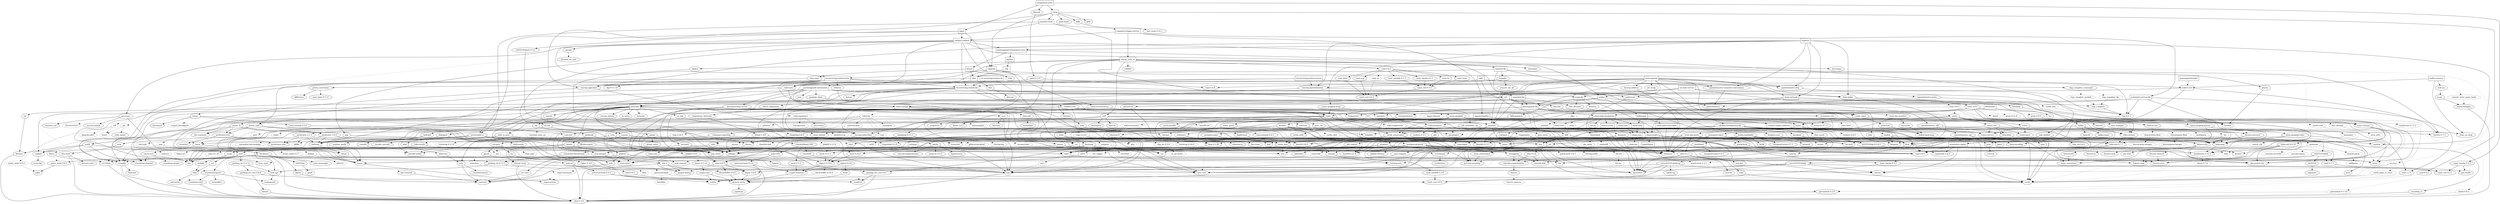 digraph {
    0 [ label = "catalyst-toolbox" shape = box]
    1 [ label = "chain-addr" shape = box]
    2 [ label = "chain-core" shape = box]
    3 [ label = "chain-ser" shape = box]
    4 [ label = "chain-crypto" shape = box]
    5 [ label = "typed-bytes" shape = box]
    6 [ label = "chain-impl-mockchain" shape = box]
    7 [ label = "cardano-legacy-address" shape = box]
    8 [ label = "chain-time" shape = box]
    9 [ label = "chain-vote" shape = box]
    10 [ label = "imhamt" shape = box]
    11 [ label = "sparse-array" shape = box]
    12 [ label = "chain-storage" shape = box]
    13 [ label = "jcli" shape = box]
    14 [ label = "jormungandr-lib" shape = box]
    15 [ label = "jormungandr-automation" shape = box]
    16 [ label = "jortestkit" shape = box]
    17 [ label = "jormungandr-integration-tests" shape = box]
    18 [ label = "hersir" shape = box]
    19 [ label = "thor" shape = box]
    20 [ label = "loki" shape = box]
    21 [ label = "mjolnir" shape = box]
    22 [ label = "snapshot-lib" shape = box]
    23 [ label = "symmetric-cipher" shape = box]
    24 [ label = "vit-servicing-station-lib" shape = box]
    25 [ label = "event-db" shape = box]
    26 [ label = "vit-servicing-station-tests" shape = box]
    27 [ label = "wallet" shape = box]
    28 [ label = "chain-path-derivation" shape = box]
    29 [ label = "hdkeygen" shape = box]
    30 [ label = "chain-network" shape = box]
    31 [ label = "jormungandrwallet" shape = box]
    32 [ label = "wallet-core" shape = box]
    33 [ label = "wallet-wasm-js" shape = box]
    34 [ label = "jormungandr" shape = box]
    35 [ label = "explorer" shape = box]
    36 [ label = "settings" shape = box]
    37 [ label = "blockchain" shape = box]
    38 [ label = "vit-servicing-station-cli" shape = box]
    39 [ label = "vit-servicing-station-server" shape = box]
    40 [ label = "iapyx" shape = box]
    41 [ label = "valgrind" shape = box]
    42 [ label = "vitup" shape = box]
    43 [ label = "mainnet-lib" shape = box]
    44 [ label = "mainnet-tools" shape = box]
    45 [ label = "scheduler-service-lib" shape = box]
    46 [ label = "signals-handler" shape = box]
    47 [ label = "snapshot-trigger-service" shape = box]
    48 [ label = "voting_tools_rs" shape = box]
    49 [ label = "integration-tests" shape = box]
    50 [ label = "cat-data-service" shape = box]
    51 [ label = "tally" shape = box]
    52 [ label = "assert_fs" ]
    53 [ label = "bech32 0.8.1" ]
    54 [ label = "clap 4.2.1" ]
    55 [ label = "color-eyre" ]
    56 [ label = "csv" ]
    57 [ label = "fraction" ]
    58 [ label = "futures" ]
    59 [ label = "gag" ]
    60 [ label = "governor" ]
    61 [ label = "graphql_client" ]
    62 [ label = "hex" ]
    63 [ label = "image" ]
    64 [ label = "itertools" ]
    65 [ label = "once_cell" ]
    66 [ label = "qrcode" ]
    67 [ label = "quircs" ]
    68 [ label = "rand 0.8.5" ]
    69 [ label = "rand_chacha 0.3.1" ]
    70 [ label = "rayon" ]
    71 [ label = "regex" ]
    72 [ label = "reqwest" ]
    73 [ label = "rust_decimal" ]
    74 [ label = "serde" ]
    75 [ label = "serde_json" ]
    76 [ label = "serde_yaml" ]
    77 [ label = "sscanf" ]
    78 [ label = "thiserror" ]
    79 [ label = "time 0.3.20" ]
    80 [ label = "tokio" ]
    81 [ label = "tracing" ]
    82 [ label = "tracing-subscriber" ]
    83 [ label = "url" ]
    84 [ label = "cryptoxide 0.4.4" ]
    85 [ label = "proptest" ]
    86 [ label = "quickcheck" ]
    87 [ label = "curve25519-dalek-ng" ]
    88 [ label = "ed25519-bip32 0.4.1" ]
    89 [ label = "ed25519-dalek" ]
    90 [ label = "generic-array" ]
    91 [ label = "rand_core 0.6.4" ]
    92 [ label = "sha2 0.10.6" ]
    93 [ label = "lazy_static" ]
    94 [ label = "strum" ]
    95 [ label = "cbor_event" ]
    96 [ label = "base64 0.21.0" ]
    97 [ label = "const_format" ]
    98 [ label = "criterion" style = dashed]
    99 [ label = "data-pile" ]
    100 [ label = "sled" ]
    101 [ label = "tempfile" ]
    102 [ label = "base64 0.13.1" ]
    103 [ label = "bincode" ]
    104 [ label = "bytes" ]
    105 [ label = "clap_complete" ]
    106 [ label = "gtmpl" ]
    107 [ label = "rpassword" ]
    108 [ label = "http" ]
    109 [ label = "humantime" ]
    110 [ label = "parity-multiaddr" ]
    111 [ label = "serde_with" ]
    112 [ label = "assert_cmd" ]
    113 [ label = "bytesize" ]
    114 [ label = "custom_debug" ]
    115 [ label = "flate2" ]
    116 [ label = "fs_extra" ]
    117 [ label = "json" ]
    118 [ label = "keynesis" ]
    119 [ label = "log" ]
    120 [ label = "netstat2" ]
    121 [ label = "os_info" ]
    122 [ label = "poldercast" ]
    123 [ label = "predicates 2.1.5" ]
    124 [ label = "prost 0.9.0" ]
    125 [ label = "semver" ]
    126 [ label = "sysinfo" ]
    127 [ label = "tar" ]
    128 [ label = "tokio-stream" ]
    129 [ label = "tonic 0.6.2" ]
    130 [ label = "warp" ]
    131 [ label = "zip" ]
    132 [ label = "console" ]
    133 [ label = "dialoguer" ]
    134 [ label = "indicatif" ]
    135 [ label = "sha-1" ]
    136 [ label = "sha2 0.9.9" ]
    137 [ label = "bech32 0.7.3" ]
    138 [ label = "yaml-rust" ]
    139 [ label = "ctrlc" ]
    140 [ label = "slave-pool" ]
    141 [ label = "cocoon" ]
    142 [ label = "dirs" ]
    143 [ label = "serde_test" style = dashed]
    144 [ label = "zeroize" ]
    145 [ label = "diesel 1.4.8" ]
    146 [ label = "diesel_migrations" ]
    147 [ label = "dotenv" ]
    148 [ label = "http-zipkin" ]
    149 [ label = "notify" ]
    150 [ label = "r2d2" ]
    151 [ label = "simplelog 0.8.0" ]
    152 [ label = "tracing-futures" ]
    153 [ label = "bb8" ]
    154 [ label = "bb8-postgres" ]
    155 [ label = "chrono" ]
    156 [ label = "dotenvy" ]
    157 [ label = "tokio-postgres" ]
    158 [ label = "cfg-if 0.1.10" ]
    159 [ label = "dyn-clone" ]
    160 [ label = "fake" ]
    161 [ label = "hyper" ]
    162 [ label = "postgres" ]
    163 [ label = "pretty_assertions" ]
    164 [ label = "rand 0.7.3" ]
    165 [ label = "rand_core 0.5.1" ]
    166 [ label = "refinery" ]
    167 [ label = "hashlink" ]
    168 [ label = "http-body" ]
    169 [ label = "pin-project" ]
    170 [ label = "clear_on_drop" ]
    171 [ label = "console_error_panic_hook" style = dashed]
    172 [ label = "getrandom 0.2.9" ]
    173 [ label = "js-sys" ]
    174 [ label = "wasm-bindgen" ]
    175 [ label = "web-sys" ]
    176 [ label = "arc-swap" ]
    177 [ label = "jsonrpsee-core" ]
    178 [ label = "jsonrpsee-http-server" ]
    179 [ label = "linked-hash-map" ]
    180 [ label = "local-ip-address" ]
    181 [ label = "lru" ]
    182 [ label = "opentelemetry" ]
    183 [ label = "opentelemetry-otlp" ]
    184 [ label = "opentelemetry-semantic-conventions" ]
    185 [ label = "tokio-util 0.6.10" ]
    186 [ label = "tracing-appender" ]
    187 [ label = "tracing-opentelemetry" ]
    188 [ label = "trust-dns-resolver" ]
    189 [ label = "anyhow" ]
    190 [ label = "async-graphql" ]
    191 [ label = "async-graphql-warp" ]
    192 [ label = "futures-channel" ]
    193 [ label = "futures-util" ]
    194 [ label = "ed25519-bip32 0.3.2" ]
    195 [ label = "prettytable-rs" ]
    196 [ label = "warp-reverse-proxy" ]
    197 [ label = "diffy" ]
    198 [ label = "glob" ]
    199 [ label = "path-slash" ]
    200 [ label = "rustls" ]
    201 [ label = "rustls-pemfile" ]
    202 [ label = "tempdir" ]
    203 [ label = "tokio-rustls" ]
    204 [ label = "uuid 0.8.2" ]
    205 [ label = "walkdir" ]
    206 [ label = "cardano-serialization-lib" ]
    207 [ label = "pharos" ]
    208 [ label = "job_scheduler_ng" ]
    209 [ label = "num-traits" ]
    210 [ label = "uuid 1.3.1" ]
    211 [ label = "bigdecimal" ]
    212 [ label = "blake2" ]
    213 [ label = "bytekind" ]
    214 [ label = "cddl" ]
    215 [ label = "ciborium" ]
    216 [ label = "dashmap" ]
    217 [ label = "diesel 2.0.3" ]
    218 [ label = "microtype" ]
    219 [ label = "nonempty" ]
    220 [ label = "rand 0.6.5" ]
    221 [ label = "rand_core 0.4.2" ]
    222 [ label = "scheduled-thread-pool" ]
    223 [ label = "validity" ]
    224 [ label = "cfg-if 1.0.0" ]
    225 [ label = "libmath" ]
    226 [ label = "rand_chacha 0.2.2" ]
    227 [ label = "axum" ]
    228 [ label = "clap_complete_command" ]
    229 [ label = "anstyle" ]
    230 [ label = "doc-comment" ]
    231 [ label = "globwalk" ]
    232 [ label = "predicates 3.0.2" ]
    233 [ label = "predicates-core" ]
    234 [ label = "predicates-tree" ]
    235 [ label = "clap_builder" ]
    236 [ label = "backtrace" ]
    237 [ label = "color-spantrace" style = dashed]
    238 [ label = "eyre" ]
    239 [ label = "indenter" ]
    240 [ label = "owo-colors" ]
    241 [ label = "tracing-error" style = dashed]
    242 [ label = "csv-core" ]
    243 [ label = "itoa" ]
    244 [ label = "ryu" ]
    245 [ label = "num" ]
    246 [ label = "futures-core" ]
    247 [ label = "futures-executor" ]
    248 [ label = "futures-io" ]
    249 [ label = "futures-sink" ]
    250 [ label = "futures-task" ]
    251 [ label = "filedescriptor" ]
    252 [ label = "futures-timer" style = dashed]
    253 [ label = "no-std-compat" ]
    254 [ label = "nonzero_ext" ]
    255 [ label = "parking_lot 0.12.1" ]
    256 [ label = "smallvec" ]
    257 [ label = "bytemuck" ]
    258 [ label = "byteorder" ]
    259 [ label = "color_quant" ]
    260 [ label = "gif" style = dashed]
    261 [ label = "jpeg-decoder" style = dashed]
    262 [ label = "num-iter" ]
    263 [ label = "num-rational 0.3.2" ]
    264 [ label = "png" style = dashed]
    265 [ label = "scoped_threadpool" style = dashed]
    266 [ label = "tiff" style = dashed]
    267 [ label = "either" ]
    268 [ label = "checked_int_cast" ]
    269 [ label = "ppv-lite86" ]
    270 [ label = "rayon-core" ]
    271 [ label = "aho-corasick" ]
    272 [ label = "memchr" ]
    273 [ label = "regex-syntax" ]
    274 [ label = "serde_urlencoded" ]
    275 [ label = "tower-service" ]
    276 [ label = "arrayvec 0.7.2" ]
    277 [ label = "borsh" style = dashed]
    278 [ label = "bytecheck" style = dashed]
    279 [ label = "rkyv" style = dashed]
    280 [ label = "indexmap" ]
    281 [ label = "time-core" ]
    282 [ label = "mio" style = dashed]
    283 [ label = "num_cpus" ]
    284 [ label = "pin-project-lite" ]
    285 [ label = "tracing-core" ]
    286 [ label = "matchers" style = dashed]
    287 [ label = "nu-ansi-term" style = dashed]
    288 [ label = "sharded-slab" style = dashed]
    289 [ label = "thread_local" ]
    290 [ label = "tracing-log" style = dashed]
    291 [ label = "tracing-serde" style = dashed]
    292 [ label = "form_urlencoded" ]
    293 [ label = "idna 0.3.0" ]
    294 [ label = "percent-encoding" ]
    295 [ label = "bit-set" style = dashed]
    296 [ label = "bitflags" ]
    297 [ label = "quick-error 2.0.1" style = dashed]
    298 [ label = "rand_xorshift 0.3.0" ]
    299 [ label = "rusty-fork" style = dashed]
    300 [ label = "unarray" ]
    301 [ label = "env_logger" style = dashed]
    302 [ label = "digest 0.9.0" ]
    303 [ label = "subtle-ng" ]
    304 [ label = "curve25519-dalek" ]
    305 [ label = "ed25519" ]
    306 [ label = "typenum" ]
    307 [ label = "digest 0.10.6" ]
    308 [ label = "atty" style = dashed]
    309 [ label = "cast" style = dashed]
    310 [ label = "clap 2.34.0" style = dashed]
    311 [ label = "criterion-plot" style = dashed]
    312 [ label = "oorandom" style = dashed]
    313 [ label = "plotters" style = dashed]
    314 [ label = "serde_cbor" style = dashed]
    315 [ label = "tinytemplate" style = dashed]
    316 [ label = "memmap2" ]
    317 [ label = "crc32fast" ]
    318 [ label = "crossbeam-epoch" ]
    319 [ label = "crossbeam-utils" ]
    320 [ label = "fxhash" ]
    321 [ label = "libc" ]
    322 [ label = "parking_lot 0.11.2" ]
    323 [ label = "fastrand" ]
    324 [ label = "gtmpl_value" ]
    325 [ label = "fnv" ]
    326 [ label = "arrayref" ]
    327 [ label = "bs58" ]
    328 [ label = "data-encoding" ]
    329 [ label = "multihash" ]
    330 [ label = "static_assertions" ]
    331 [ label = "unsigned-varint 0.7.1" ]
    332 [ label = "bstr" ]
    333 [ label = "wait-timeout" ]
    334 [ label = "miniz_oxide 0.6.2" ]
    335 [ label = "cryptoxide 0.3.6" ]
    336 [ label = "difflib" style = dashed]
    337 [ label = "float-cmp" style = dashed]
    338 [ label = "normalize-line-endings" style = dashed]
    339 [ label = "filetime" ]
    340 [ label = "tokio-util 0.7.7" ]
    341 [ label = "async-stream" ]
    342 [ label = "h2" style = dashed]
    343 [ label = "hyper-timeout" style = dashed]
    344 [ label = "tower" ]
    345 [ label = "tower-layer" ]
    346 [ label = "headers" ]
    347 [ label = "mime" ]
    348 [ label = "mime_guess" ]
    349 [ label = "multiparty" style = dashed]
    350 [ label = "scoped-tls" ]
    351 [ label = "tokio-tungstenite" style = dashed]
    352 [ label = "aes" style = dashed]
    353 [ label = "bzip2" style = dashed]
    354 [ label = "constant_time_eq" style = dashed]
    355 [ label = "hmac 0.12.1" ]
    356 [ label = "pbkdf2 0.11.0" style = dashed]
    357 [ label = "sha1" ]
    358 [ label = "zstd" style = dashed]
    359 [ label = "unicode-width" ]
    360 [ label = "shell-words" ]
    361 [ label = "number_prefix" ]
    362 [ label = "block-buffer 0.9.0" ]
    363 [ label = "opaque-debug" ]
    364 [ label = "crossbeam-channel" ]
    365 [ label = "aes-gcm" ]
    366 [ label = "chacha20poly1305" ]
    367 [ label = "hmac 0.11.0" ]
    368 [ label = "pbkdf2 0.9.0" ]
    369 [ label = "dirs-sys" ]
    370 [ label = "pq-sys" style = dashed]
    371 [ label = "migrations_internals" ]
    372 [ label = "zipkin" ]
    373 [ label = "termcolor" ]
    374 [ label = "num-integer" ]
    375 [ label = "time 0.1.45" style = dashed]
    376 [ label = "fallible-iterator" ]
    377 [ label = "phf" ]
    378 [ label = "postgres-protocol" ]
    379 [ label = "postgres-types" ]
    380 [ label = "socket2 0.5.1" ]
    381 [ label = "httparse" ]
    382 [ label = "httpdate" ]
    383 [ label = "socket2 0.4.9" style = dashed]
    384 [ label = "want" ]
    385 [ label = "ansi_term 0.11.0" ]
    386 [ label = "difference" ]
    387 [ label = "getrandom 0.1.16" style = dashed]
    388 [ label = "refinery-core" ]
    389 [ label = "hashbrown 0.12.3" ]
    390 [ label = "beef" ]
    391 [ label = "jsonrpsee-types" ]
    392 [ label = "rustc-hash" style = dashed]
    393 [ label = "globset" ]
    394 [ label = "unicase" ]
    395 [ label = "opentelemetry_api" ]
    396 [ label = "opentelemetry_sdk" ]
    397 [ label = "opentelemetry-proto" ]
    398 [ label = "prost 0.11.8" style = dashed]
    399 [ label = "tonic 0.8.3" style = dashed]
    400 [ label = "slab" style = dashed]
    401 [ label = "lru-cache" ]
    402 [ label = "resolv-conf" style = dashed]
    403 [ label = "trust-dns-proto" ]
    404 [ label = "async-graphql-parser" ]
    405 [ label = "async-graphql-value" ]
    406 [ label = "fast_chemail" style = dashed]
    407 [ label = "multer" ]
    408 [ label = "pin-utils" ]
    409 [ label = "encode_unicode" ]
    410 [ label = "is-terminal" ]
    411 [ label = "term" ]
    412 [ label = "ansi_term 0.12.1" ]
    413 [ label = "ring" ]
    414 [ label = "sct" ]
    415 [ label = "webpki" ]
    416 [ label = "rand 0.4.6" ]
    417 [ label = "remove_dir_all" ]
    418 [ label = "same-file" ]
    419 [ label = "num-bigint" ]
    420 [ label = "schemars" ]
    421 [ label = "cron" ]
    422 [ label = "libm" style = dashed]
    423 [ label = "abnf_to_pest" ]
    424 [ label = "base16" ]
    425 [ label = "base64-url" style = dashed]
    426 [ label = "clap 3.2.23" style = dashed]
    427 [ label = "codespan-reporting" ]
    428 [ label = "hexf-parse" ]
    429 [ label = "lexical-core" ]
    430 [ label = "pest_meta" ]
    431 [ label = "pest_vm" ]
    432 [ label = "simplelog 0.11.2" ]
    433 [ label = "uriparse" style = dashed]
    434 [ label = "ciborium-io" ]
    435 [ label = "ciborium-ll" ]
    436 [ label = "lock_api" ]
    437 [ label = "parking_lot_core 0.9.7" ]
    438 [ label = "secrecy" style = dashed]
    439 [ label = "rand_chacha 0.1.1" ]
    440 [ label = "rand_hc" ]
    441 [ label = "rand_isaac" ]
    442 [ label = "rand_jitter" ]
    443 [ label = "rand_os" style = dashed]
    444 [ label = "rand_pcg" ]
    445 [ label = "rand_xorshift 0.1.1" ]
    446 [ label = "rand 0.3.23" ]
    447 [ label = "axum-core" ]
    448 [ label = "matchit" ]
    449 [ label = "serde_path_to_error" style = dashed]
    450 [ label = "sync_wrapper" ]
    451 [ label = "clap_complete_fig" style = dashed]
    452 [ label = "clap_complete_nushell" style = dashed]
    453 [ label = "ignore" ]
    454 [ label = "termtree" ]
    455 [ label = "anstream" style = dashed]
    456 [ label = "clap_lex 0.4.1" ]
    457 [ label = "strsim" style = dashed]
    458 [ label = "addr2line" ]
    459 [ label = "object" ]
    460 [ label = "rustc-demangle" ]
    461 [ label = "num-complex" ]
    462 [ label = "num-rational 0.4.1" ]
    463 [ label = "weezl" style = dashed]
    464 [ label = "deflate" style = dashed]
    465 [ label = "miniz_oxide 0.3.7" style = dashed]
    466 [ label = "miniz_oxide 0.4.4" style = dashed]
    467 [ label = "crossbeam-deque" ]
    468 [ label = "hashbrown 0.13.2" style = dashed]
    469 [ label = "ptr_meta" style = dashed]
    470 [ label = "simdutf8" style = dashed]
    471 [ label = "rend" style = dashed]
    472 [ label = "seahash" style = dashed]
    473 [ label = "regex-automata" style = dashed]
    474 [ label = "overload" style = dashed]
    475 [ label = "unicode-bidi" ]
    476 [ label = "unicode-normalization" ]
    477 [ label = "bit-vec" style = dashed]
    478 [ label = "quick-error 1.2.3" style = dashed]
    479 [ label = "subtle" ]
    480 [ label = "signature" ]
    481 [ label = "block-buffer 0.10.4" style = dashed]
    482 [ label = "crypto-common" ]
    483 [ label = "textwrap 0.11.0" style = dashed]
    484 [ label = "plotters-backend" style = dashed]
    485 [ label = "plotters-svg" style = dashed]
    486 [ label = "half" ]
    487 [ label = "memoffset" ]
    488 [ label = "scopeguard" ]
    489 [ label = "instant" ]
    490 [ label = "parking_lot_core 0.8.6" ]
    491 [ label = "unsigned-varint 0.5.1" ]
    492 [ label = "adler" ]
    493 [ label = "tokio-io-timeout" style = dashed]
    494 [ label = "headers-core" ]
    495 [ label = "try-lock" ]
    496 [ label = "tungstenite" style = dashed]
    497 [ label = "cipher 0.3.0" ]
    498 [ label = "bzip2-sys" style = dashed]
    499 [ label = "password-hash" style = dashed]
    500 [ label = "zstd-safe" style = dashed]
    501 [ label = "aead 0.4.3" ]
    502 [ label = "ctr" ]
    503 [ label = "ghash" ]
    504 [ label = "aead 0.5.2" ]
    505 [ label = "chacha20" ]
    506 [ label = "cipher 0.4.4" ]
    507 [ label = "poly1305" ]
    508 [ label = "crypto-mac" ]
    509 [ label = "lazycell" ]
    510 [ label = "zipkin-types" ]
    511 [ label = "phf_shared" ]
    512 [ label = "md-5" ]
    513 [ label = "stringprep" ]
    514 [ label = "siphasher" ]
    515 [ label = "toml" ]
    516 [ label = "ahash 0.7.6" style = dashed]
    517 [ label = "hostname" style = dashed]
    518 [ label = "idna 0.2.3" ]
    519 [ label = "ipnet" ]
    520 [ label = "tinyvec" ]
    521 [ label = "pest" ]
    522 [ label = "ascii_utils" style = dashed]
    523 [ label = "encoding_rs" ]
    524 [ label = "spin" ]
    525 [ label = "io-lifetimes" ]
    526 [ label = "dirs-next" ]
    527 [ label = "untrusted" ]
    528 [ label = "nom" ]
    529 [ label = "abnf" ]
    530 [ label = "pretty" ]
    531 [ label = "clap_lex 0.2.4" style = dashed]
    532 [ label = "textwrap 0.16.0" style = dashed]
    533 [ label = "lexical-parse-float" style = dashed]
    534 [ label = "lexical-parse-integer" style = dashed]
    535 [ label = "lexical-util" ]
    536 [ label = "lexical-write-float" style = dashed]
    537 [ label = "lexical-write-integer" style = dashed]
    538 [ label = "rand_core 0.3.1" ]
    539 [ label = "anstyle-parse" style = dashed]
    540 [ label = "concolor-override" style = dashed]
    541 [ label = "concolor-query" style = dashed]
    542 [ label = "utf8parse" style = dashed]
    543 [ label = "gimli" ]
    544 [ label = "adler32" style = dashed]
    545 [ label = "ahash 0.8.3" style = dashed]
    546 [ label = "utf-8" style = dashed]
    547 [ label = "base64ct" style = dashed]
    548 [ label = "zstd-sys" style = dashed]
    549 [ label = "polyval" ]
    550 [ label = "inout" ]
    551 [ label = "universal-hash 0.5.0" ]
    552 [ label = "match_cfg" style = dashed]
    553 [ label = "matches" ]
    554 [ label = "tinyvec_macros" style = dashed]
    555 [ label = "ucd-trie" ]
    556 [ label = "dirs-sys-next" ]
    557 [ label = "minimal-lexical" ]
    558 [ label = "abnf-core" ]
    559 [ label = "arrayvec 0.5.2" ]
    560 [ label = "typed-arena" ]
    561 [ label = "unicode-segmentation" ]
    562 [ label = "os_str_bytes" style = dashed]
    563 [ label = "universal-hash 0.4.1" ]
    0 -> 55 [ ]
    0 -> 59 [ ]
    0 -> 60 [ ]
    0 -> 17 [ ]
    0 -> 66 [ ]
    0 -> 67 [ ]
    0 -> 77 [ ]
    0 -> 23 [ ]
    0 -> 24 [ ]
    0 -> 27 [ ]
    1 -> 2 [ ]
    1 -> 4 [ ]
    2 -> 3 [ ]
    3 -> 78 [ ]
    4 -> 53 [ ]
    4 -> 87 [ ]
    4 -> 88 [ ]
    4 -> 89 [ ]
    4 -> 62 [ ]
    4 -> 85 [ style = dotted]
    4 -> 86 [ style = dotted]
    4 -> 70 [ ]
    4 -> 92 [ ]
    4 -> 5 [ ]
    6 -> 7 [ ]
    6 -> 1 [ ]
    6 -> 8 [ ]
    6 -> 9 [ ]
    6 -> 10 [ ]
    6 -> 11 [ ]
    6 -> 94 [ ]
    6 -> 81 [ ]
    7 -> 95 [ ]
    7 -> 88 [ ]
    8 -> 2 [ ]
    8 -> 85 [ style = dotted]
    8 -> 86 [ style = dotted]
    9 -> 96 [ ]
    9 -> 2 [ ]
    9 -> 4 [ ]
    9 -> 97 [ ]
    10 -> 85 [ style = dotted]
    10 -> 78 [ ]
    12 -> 98 [ style = dotted]
    12 -> 99 [ ]
    12 -> 91 [ style = dotted]
    12 -> 100 [ ]
    12 -> 101 [ style = dotted]
    12 -> 78 [ ]
    13 -> 103 [ ]
    13 -> 105 [ ]
    13 -> 106 [ ]
    13 -> 14 [ ]
    13 -> 72 [ ]
    13 -> 107 [ ]
    13 -> 76 [ ]
    14 -> 6 [ ]
    14 -> 108 [ ]
    14 -> 109 [ ]
    14 -> 110 [ ]
    14 -> 111 [ ]
    15 -> 112 [ ]
    15 -> 12 [ ]
    15 -> 61 [ ]
    15 -> 13 [ ]
    15 -> 16 [ ]
    15 -> 117 [ ]
    15 -> 120 [ ]
    15 -> 122 [ ]
    15 -> 129 [ ]
    15 -> 82 [ ]
    16 -> 52 [ ]
    16 -> 53 [ ]
    16 -> 113 [ ]
    16 -> 56 [ ]
    16 -> 114 [ ]
    16 -> 133 [ ]
    16 -> 116 [ ]
    16 -> 62 [ ]
    16 -> 109 [ ]
    16 -> 134 [ ]
    16 -> 121 [ ]
    16 -> 123 [ ]
    16 -> 72 [ ]
    16 -> 125 [ ]
    16 -> 76 [ ]
    16 -> 135 [ ]
    16 -> 136 [ ]
    16 -> 126 [ ]
    16 -> 127 [ ]
    16 -> 130 [ ]
    16 -> 131 [ ]
    17 -> 137 [ ]
    17 -> 18 [ ]
    17 -> 21 [ ]
    18 -> 139 [ ]
    18 -> 140 [ ]
    18 -> 19 [ ]
    19 -> 141 [ ]
    19 -> 142 [ ]
    19 -> 15 [ ]
    20 -> 19 [ ]
    21 -> 20 [ ]
    22 -> 57 [ ]
    22 -> 14 [ ]
    22 -> 72 [ ]
    22 -> 73 [ ]
    22 -> 143 [ style = dotted]
    23 -> 84 [ ]
    23 -> 68 [ ]
    23 -> 78 [ ]
    23 -> 144 [ ]
    24 -> 54 [ ]
    24 -> 146 [ ]
    24 -> 147 [ ]
    24 -> 25 [ ]
    24 -> 148 [ ]
    24 -> 64 [ ]
    24 -> 149 [ ]
    24 -> 151 [ ]
    24 -> 22 [ ]
    24 -> 152 [ ]
    24 -> 82 [ ]
    24 -> 130 [ ]
    25 -> 154 [ ]
    25 -> 156 [ ]
    25 -> 73 [ ]
    25 -> 78 [ ]
    26 -> 112 [ ]
    26 -> 158 [ ]
    26 -> 159 [ ]
    26 -> 160 [ ]
    26 -> 16 [ ]
    26 -> 163 [ ]
    26 -> 166 [ ]
    26 -> 24 [ ]
    27 -> 167 [ ]
    27 -> 29 [ ]
    27 -> 64 [ ]
    27 -> 14 [ ]
    28 -> 78 [ ]
    29 -> 7 [ ]
    29 -> 1 [ ]
    29 -> 28 [ ]
    30 -> 4 [ ]
    30 -> 58 [ ]
    30 -> 78 [ ]
    30 -> 129 [ ]
    31 -> 32 [ ]
    32 -> 137 [ ]
    32 -> 23 [ ]
    32 -> 27 [ ]
    33 -> 170 [ ]
    33 -> 171 [ style = dotted]
    33 -> 32 [ ]
    33 -> 175 [ ]
    34 -> 176 [ ]
    34 -> 30 [ ]
    34 -> 12 [ ]
    34 -> 54 [ ]
    34 -> 148 [ ]
    34 -> 14 [ ]
    34 -> 178 [ ]
    34 -> 180 [ ]
    34 -> 183 [ ]
    34 -> 184 [ ]
    34 -> 122 [ ]
    34 -> 72 [ ]
    34 -> 76 [ ]
    34 -> 186 [ ]
    34 -> 187 [ ]
    34 -> 188 [ ]
    34 -> 130 [ ]
    35 -> 189 [ ]
    35 -> 191 [ ]
    35 -> 30 [ ]
    35 -> 148 [ ]
    35 -> 17 [ ]
    35 -> 183 [ ]
    35 -> 184 [ ]
    35 -> 186 [ ]
    35 -> 187 [ ]
    36 -> 100 [ ]
    36 -> 78 [ ]
    37 -> 6 [ ]
    37 -> 181 [ ]
    38 -> 56 [ ]
    38 -> 24 [ ]
    39 -> 183 [ ]
    39 -> 184 [ ]
    39 -> 186 [ ]
    39 -> 187 [ ]
    39 -> 24 [ ]
    40 -> 0 [ ]
    40 -> 194 [ ]
    40 -> 195 [ ]
    40 -> 41 [ ]
    41 -> 15 [ ]
    41 -> 26 [ ]
    41 -> 32 [ ]
    41 -> 196 [ ]
    42 -> 197 [ ]
    42 -> 198 [ ]
    42 -> 44 [ ]
    42 -> 199 [ ]
    42 -> 186 [ ]
    42 -> 204 [ ]
    42 -> 41 [ ]
    43 -> 206 [ ]
    43 -> 207 [ ]
    43 -> 22 [ ]
    43 -> 202 [ ]
    43 -> 19 [ ]
    44 -> 208 [ ]
    44 -> 195 [ ]
    44 -> 47 [ ]
    44 -> 26 [ ]
    45 -> 155 [ ]
    45 -> 54 [ ]
    45 -> 58 [ ]
    45 -> 16 [ ]
    45 -> 210 [ ]
    46 -> 58 [ ]
    46 -> 80 [ ]
    47 -> 0 [ ]
    47 -> 45 [ ]
    47 -> 46 [ ]
    47 -> 48 [ ]
    48 -> 212 [ ]
    48 -> 213 [ ]
    48 -> 214 [ ]
    48 -> 55 [ ]
    48 -> 216 [ ]
    48 -> 217 [ ]
    48 -> 43 [ ]
    48 -> 218 [ ]
    48 -> 219 [ ]
    48 -> 220 [ ]
    48 -> 223 [ ]
    49 -> 40 [ ]
    49 -> 225 [ ]
    49 -> 226 [ ]
    49 -> 42 [ ]
    50 -> 227 [ ]
    50 -> 54 [ ]
    50 -> 25 [ ]
    50 -> 82 [ ]
    51 -> 9 [ ]
    51 -> 228 [ ]
    51 -> 55 [ ]
    52 -> 230 [ ]
    52 -> 231 [ ]
    52 -> 232 [ ]
    52 -> 234 [ ]
    52 -> 101 [ ]
    54 -> 235 [ ]
    55 -> 236 [ ]
    55 -> 237 [ style = dotted]
    55 -> 238 [ ]
    56 -> 242 [ ]
    56 -> 243 [ ]
    56 -> 244 [ ]
    56 -> 74 [ ]
    57 -> 93 [ style = dotted]
    57 -> 245 [ ]
    58 -> 247 [ style = dotted]
    59 -> 251 [ ]
    59 -> 101 [ ]
    60 -> 58 [ style = dotted]
    60 -> 252 [ style = dotted]
    60 -> 253 [ ]
    60 -> 254 [ ]
    60 -> 255 [ ]
    60 -> 68 [ style = dotted]
    61 -> 75 [ ]
    63 -> 257 [ ]
    63 -> 260 [ style = dotted]
    63 -> 262 [ ]
    63 -> 263 [ ]
    63 -> 264 [ style = dotted]
    63 -> 265 [ style = dotted]
    63 -> 266 [ style = dotted]
    64 -> 267 [ ]
    66 -> 268 [ ]
    66 -> 63 [ style = dotted]
    67 -> 209 [ ]
    67 -> 78 [ ]
    68 -> 69 [ style = dotted]
    69 -> 269 [ ]
    69 -> 91 [ ]
    70 -> 267 [ ]
    70 -> 270 [ ]
    71 -> 271 [ style = dotted]
    71 -> 273 [ ]
    72 -> 96 [ ]
    72 -> 193 [ ]
    72 -> 108 [ ]
    72 -> 75 [ style = dotted]
    72 -> 274 [ ]
    72 -> 275 [ ]
    72 -> 83 [ ]
    73 -> 276 [ ]
    73 -> 277 [ style = dotted]
    73 -> 162 [ style = dotted]
    73 -> 279 [ style = dotted]
    75 -> 243 [ ]
    75 -> 244 [ ]
    75 -> 74 [ ]
    76 -> 280 [ ]
    76 -> 244 [ ]
    76 -> 138 [ ]
    77 -> 97 [ ]
    77 -> 93 [ ]
    77 -> 71 [ ]
    79 -> 243 [ style = dotted]
    79 -> 74 [ style = dotted]
    79 -> 281 [ ]
    80 -> 104 [ style = dotted]
    80 -> 282 [ style = dotted]
    80 -> 283 [ style = dotted]
    80 -> 255 [ style = dotted]
    80 -> 284 [ ]
    81 -> 119 [ style = dotted]
    81 -> 284 [ ]
    81 -> 285 [ ]
    82 -> 286 [ style = dotted]
    82 -> 287 [ style = dotted]
    82 -> 71 [ style = dotted]
    82 -> 75 [ style = dotted]
    82 -> 288 [ style = dotted]
    82 -> 256 [ style = dotted]
    82 -> 289 [ style = dotted]
    82 -> 79 [ style = dotted]
    82 -> 81 [ style = dotted]
    82 -> 290 [ style = dotted]
    82 -> 291 [ style = dotted]
    83 -> 292 [ ]
    83 -> 293 [ ]
    83 -> 74 [ style = dotted]
    85 -> 295 [ style = dotted]
    85 -> 296 [ ]
    85 -> 258 [ ]
    85 -> 93 [ style = dotted]
    85 -> 209 [ ]
    85 -> 297 [ style = dotted]
    85 -> 68 [ ]
    85 -> 298 [ ]
    85 -> 273 [ style = dotted]
    85 -> 299 [ style = dotted]
    85 -> 300 [ ]
    86 -> 301 [ style = dotted]
    86 -> 164 [ ]
    87 -> 258 [ ]
    87 -> 302 [ ]
    87 -> 91 [ ]
    87 -> 303 [ ]
    87 -> 144 [ ]
    88 -> 84 [ ]
    89 -> 304 [ ]
    89 -> 305 [ ]
    89 -> 164 [ style = dotted]
    89 -> 74 [ style = dotted]
    89 -> 136 [ ]
    90 -> 306 [ ]
    91 -> 172 [ style = dotted]
    92 -> 307 [ ]
    98 -> 308 [ style = dashed]
    98 -> 310 [ style = dashed]
    98 -> 311 [ style = dashed]
    98 -> 56 [ style = dashed]
    98 -> 58 [ style = dotted]
    98 -> 93 [ style = dashed]
    98 -> 312 [ style = dashed]
    98 -> 313 [ style = dashed]
    98 -> 70 [ style = dashed]
    98 -> 71 [ style = dashed]
    98 -> 314 [ style = dashed]
    98 -> 315 [ style = dashed]
    98 -> 80 [ style = dotted]
    98 -> 205 [ style = dashed]
    99 -> 316 [ ]
    100 -> 317 [ ]
    100 -> 318 [ ]
    100 -> 320 [ ]
    100 -> 321 [ ]
    100 -> 119 [ ]
    100 -> 322 [ ]
    101 -> 224 [ ]
    101 -> 323 [ ]
    103 -> 74 [ ]
    104 -> 74 [ style = dotted]
    105 -> 54 [ ]
    106 -> 324 [ ]
    106 -> 64 [ ]
    106 -> 93 [ ]
    106 -> 294 [ ]
    107 -> 75 [ ]
    108 -> 104 [ ]
    108 -> 325 [ ]
    108 -> 243 [ ]
    110 -> 326 [ ]
    110 -> 327 [ ]
    110 -> 258 [ ]
    110 -> 328 [ ]
    110 -> 329 [ ]
    110 -> 330 [ ]
    110 -> 331 [ ]
    110 -> 83 [ style = dotted]
    111 -> 102 [ style = dotted]
    111 -> 155 [ style = dotted]
    111 -> 62 [ style = dotted]
    111 -> 280 [ style = dotted]
    111 -> 75 [ style = dotted]
    111 -> 79 [ style = dotted]
    112 -> 332 [ ]
    112 -> 230 [ ]
    112 -> 232 [ ]
    112 -> 234 [ ]
    112 -> 333 [ ]
    115 -> 317 [ ]
    115 -> 334 [ style = dotted]
    118 -> 335 [ ]
    118 -> 62 [ ]
    118 -> 69 [ ]
    118 -> 78 [ ]
    119 -> 224 [ ]
    119 -> 74 [ style = dotted]
    120 -> 296 [ ]
    120 -> 321 [ ]
    120 -> 78 [ ]
    121 -> 119 [ ]
    122 -> 118 [ ]
    122 -> 181 [ ]
    123 -> 336 [ style = dotted]
    123 -> 337 [ style = dotted]
    123 -> 64 [ ]
    123 -> 338 [ style = dotted]
    123 -> 233 [ ]
    123 -> 71 [ style = dotted]
    124 -> 104 [ ]
    125 -> 74 [ style = dotted]
    126 -> 70 [ style = dotted]
    127 -> 339 [ ]
    128 -> 340 [ style = dotted]
    129 -> 341 [ ]
    129 -> 102 [ ]
    129 -> 343 [ style = dotted]
    129 -> 294 [ ]
    129 -> 124 [ style = dotted]
    129 -> 128 [ ]
    129 -> 185 [ ]
    129 -> 344 [ style = dotted]
    129 -> 152 [ style = dotted]
    130 -> 346 [ ]
    130 -> 161 [ ]
    130 -> 348 [ ]
    130 -> 349 [ style = dotted]
    130 -> 169 [ ]
    130 -> 201 [ ]
    130 -> 350 [ ]
    130 -> 75 [ ]
    130 -> 274 [ ]
    130 -> 203 [ style = dotted]
    130 -> 128 [ ]
    130 -> 351 [ style = dotted]
    131 -> 352 [ style = dotted]
    131 -> 258 [ ]
    131 -> 353 [ style = dotted]
    131 -> 354 [ style = dotted]
    131 -> 115 [ style = dotted]
    131 -> 356 [ style = dotted]
    131 -> 357 [ style = dotted]
    131 -> 79 [ style = dotted]
    131 -> 358 [ style = dotted]
    132 -> 93 [ ]
    132 -> 321 [ ]
    132 -> 359 [ style = dotted]
    133 -> 132 [ ]
    133 -> 360 [ ]
    133 -> 101 [ style = dotted]
    133 -> 144 [ style = dotted]
    134 -> 132 [ ]
    134 -> 361 [ ]
    134 -> 71 [ ]
    135 -> 362 [ ]
    135 -> 224 [ ]
    135 -> 302 [ ]
    135 -> 363 [ ]
    136 -> 362 [ ]
    136 -> 224 [ ]
    136 -> 302 [ ]
    136 -> 363 [ ]
    138 -> 179 [ ]
    140 -> 364 [ ]
    141 -> 365 [ ]
    141 -> 366 [ ]
    141 -> 368 [ ]
    141 -> 68 [ ]
    142 -> 369 [ ]
    143 -> 74 [ style = dashed]
    145 -> 296 [ style = dotted]
    145 -> 258 [ ]
    145 -> 155 [ style = dotted]
    145 -> 370 [ style = dotted]
    145 -> 150 [ style = dotted]
    145 -> 75 [ style = dotted]
    146 -> 371 [ ]
    148 -> 108 [ ]
    148 -> 372 [ ]
    149 -> 296 [ ]
    149 -> 364 [ style = dotted]
    149 -> 339 [ ]
    149 -> 321 [ ]
    149 -> 205 [ ]
    150 -> 119 [ ]
    150 -> 222 [ ]
    151 -> 155 [ ]
    151 -> 119 [ ]
    151 -> 373 [ style = dotted]
    152 -> 169 [ style = dotted]
    152 -> 81 [ ]
    153 -> 193 [ ]
    153 -> 80 [ ]
    154 -> 153 [ ]
    154 -> 157 [ ]
    155 -> 374 [ ]
    155 -> 74 [ style = dotted]
    155 -> 375 [ style = dotted]
    157 -> 193 [ ]
    157 -> 294 [ ]
    157 -> 377 [ ]
    157 -> 379 [ ]
    157 -> 380 [ ]
    157 -> 340 [ ]
    160 -> 155 [ style = dotted]
    160 -> 108 [ style = dotted]
    160 -> 68 [ ]
    161 -> 342 [ style = dotted]
    161 -> 168 [ ]
    161 -> 381 [ ]
    161 -> 382 [ ]
    161 -> 383 [ style = dotted]
    161 -> 275 [ ]
    161 -> 384 [ ]
    162 -> 157 [ ]
    163 -> 385 [ ]
    163 -> 386 [ ]
    164 -> 165 [ ]
    165 -> 387 [ style = dotted]
    166 -> 388 [ ]
    167 -> 389 [ ]
    168 -> 108 [ ]
    168 -> 284 [ ]
    171 -> 174 [ style = dashed]
    172 -> 224 [ ]
    173 -> 174 [ ]
    174 -> 224 [ ]
    175 -> 173 [ ]
    177 -> 276 [ style = dotted]
    177 -> 161 [ style = dotted]
    177 -> 391 [ ]
    177 -> 68 [ style = dotted]
    177 -> 392 [ style = dotted]
    178 -> 393 [ ]
    178 -> 177 [ ]
    178 -> 93 [ ]
    178 -> 394 [ ]
    180 -> 78 [ ]
    181 -> 389 [ style = dotted]
    182 -> 396 [ ]
    183 -> 397 [ ]
    184 -> 182 [ ]
    185 -> 246 [ ]
    185 -> 249 [ ]
    185 -> 400 [ style = dotted]
    185 -> 80 [ ]
    186 -> 364 [ ]
    186 -> 82 [ ]
    187 -> 182 [ ]
    187 -> 82 [ ]
    188 -> 401 [ ]
    188 -> 402 [ style = dotted]
    188 -> 403 [ ]
    190 -> 404 [ ]
    190 -> 341 [ ]
    190 -> 102 [ ]
    190 -> 406 [ style = dotted]
    190 -> 407 [ ]
    190 -> 209 [ ]
    190 -> 65 [ ]
    190 -> 71 [ ]
    190 -> 274 [ ]
    190 -> 330 [ ]
    190 -> 101 [ ]
    191 -> 190 [ ]
    191 -> 130 [ ]
    192 -> 246 [ ]
    192 -> 249 [ style = dotted]
    193 -> 192 [ style = dotted]
    193 -> 248 [ style = dotted]
    193 -> 250 [ ]
    193 -> 272 [ style = dotted]
    193 -> 284 [ ]
    193 -> 408 [ ]
    193 -> 400 [ style = dotted]
    194 -> 335 [ ]
    195 -> 56 [ style = dotted]
    195 -> 409 [ ]
    195 -> 410 [ ]
    195 -> 93 [ ]
    195 -> 411 [ ]
    195 -> 359 [ ]
    196 -> 93 [ ]
    196 -> 72 [ ]
    196 -> 130 [ ]
    197 -> 412 [ ]
    200 -> 119 [ style = dotted]
    200 -> 414 [ ]
    200 -> 415 [ ]
    201 -> 96 [ ]
    202 -> 416 [ ]
    202 -> 417 [ ]
    203 -> 200 [ ]
    203 -> 80 [ ]
    204 -> 172 [ style = dotted]
    204 -> 74 [ style = dotted]
    205 -> 418 [ ]
    206 -> 137 [ ]
    206 -> 95 [ ]
    206 -> 170 [ ]
    206 -> 88 [ ]
    206 -> 62 [ ]
    206 -> 64 [ ]
    206 -> 179 [ ]
    206 -> 419 [ ]
    206 -> 68 [ ]
    206 -> 420 [ ]
    206 -> 136 [ ]
    207 -> 58 [ ]
    208 -> 421 [ ]
    208 -> 210 [ ]
    209 -> 422 [ style = dotted]
    210 -> 172 [ style = dotted]
    210 -> 74 [ style = dotted]
    211 -> 419 [ ]
    212 -> 307 [ ]
    213 -> 62 [ style = dotted]
    213 -> 74 [ ]
    213 -> 300 [ ]
    214 -> 423 [ ]
    214 -> 424 [ ]
    214 -> 425 [ style = dotted]
    214 -> 215 [ style = dotted]
    214 -> 426 [ style = dotted]
    214 -> 427 [ ]
    214 -> 428 [ ]
    214 -> 429 [ ]
    214 -> 431 [ ]
    214 -> 71 [ ]
    214 -> 75 [ style = dotted]
    214 -> 432 [ ]
    214 -> 433 [ style = dotted]
    215 -> 435 [ ]
    215 -> 74 [ ]
    216 -> 389 [ ]
    216 -> 436 [ ]
    216 -> 65 [ ]
    216 -> 437 [ ]
    217 -> 211 [ style = dotted]
    217 -> 296 [ style = dotted]
    217 -> 258 [ style = dotted]
    217 -> 370 [ style = dotted]
    217 -> 150 [ style = dotted]
    217 -> 75 [ style = dotted]
    218 -> 438 [ style = dotted]
    219 -> 74 [ style = dotted]
    220 -> 439 [ ]
    220 -> 440 [ ]
    220 -> 441 [ ]
    220 -> 442 [ ]
    220 -> 443 [ style = dotted]
    220 -> 444 [ ]
    220 -> 445 [ ]
    222 -> 255 [ ]
    225 -> 446 [ ]
    226 -> 269 [ ]
    226 -> 165 [ ]
    227 -> 447 [ ]
    227 -> 296 [ ]
    227 -> 161 [ ]
    227 -> 448 [ ]
    227 -> 75 [ style = dotted]
    227 -> 449 [ style = dotted]
    227 -> 274 [ style = dotted]
    227 -> 450 [ ]
    227 -> 344 [ ]
    228 -> 451 [ style = dotted]
    228 -> 452 [ style = dotted]
    231 -> 296 [ ]
    231 -> 453 [ ]
    232 -> 229 [ ]
    232 -> 336 [ style = dotted]
    232 -> 64 [ ]
    232 -> 233 [ ]
    234 -> 233 [ ]
    234 -> 454 [ ]
    235 -> 455 [ style = dotted]
    235 -> 296 [ ]
    235 -> 456 [ ]
    235 -> 65 [ style = dotted]
    235 -> 457 [ style = dotted]
    236 -> 458 [ ]
    236 -> 224 [ ]
    236 -> 321 [ ]
    236 -> 334 [ ]
    236 -> 459 [ ]
    236 -> 460 [ ]
    237 -> 240 [ style = dashed]
    237 -> 241 [ style = dashed]
    238 -> 239 [ ]
    238 -> 65 [ ]
    241 -> 82 [ style = dashed]
    242 -> 272 [ ]
    245 -> 461 [ ]
    245 -> 262 [ ]
    245 -> 462 [ ]
    247 -> 193 [ ]
    251 -> 321 [ ]
    251 -> 78 [ ]
    255 -> 436 [ ]
    255 -> 437 [ ]
    260 -> 259 [ style = dashed]
    260 -> 463 [ style = dashed]
    261 -> 70 [ style = dotted]
    262 -> 374 [ ]
    263 -> 374 [ ]
    264 -> 296 [ style = dashed]
    264 -> 317 [ style = dashed]
    264 -> 464 [ style = dotted]
    264 -> 465 [ style = dashed]
    266 -> 261 [ style = dashed]
    266 -> 466 [ style = dashed]
    266 -> 463 [ style = dashed]
    270 -> 364 [ ]
    270 -> 467 [ ]
    270 -> 283 [ ]
    271 -> 272 [ ]
    274 -> 292 [ ]
    274 -> 243 [ ]
    274 -> 244 [ ]
    274 -> 74 [ ]
    277 -> 468 [ style = dashed]
    278 -> 469 [ style = dashed]
    278 -> 470 [ style = dotted]
    279 -> 389 [ style = dotted]
    279 -> 471 [ style = dotted]
    279 -> 472 [ style = dashed]
    280 -> 389 [ ]
    280 -> 74 [ style = dotted]
    282 -> 119 [ style = dashed]
    285 -> 65 [ style = dotted]
    286 -> 473 [ style = dashed]
    287 -> 474 [ style = dashed]
    288 -> 93 [ style = dashed]
    289 -> 224 [ ]
    289 -> 65 [ ]
    290 -> 93 [ style = dashed]
    290 -> 119 [ style = dashed]
    290 -> 285 [ style = dashed]
    291 -> 74 [ style = dashed]
    291 -> 285 [ style = dashed]
    292 -> 294 [ ]
    293 -> 475 [ ]
    293 -> 476 [ ]
    295 -> 477 [ style = dashed]
    298 -> 91 [ ]
    299 -> 325 [ style = dashed]
    299 -> 478 [ style = dashed]
    299 -> 101 [ style = dashed]
    299 -> 333 [ style = dotted]
    301 -> 119 [ style = dashed]
    301 -> 71 [ style = dotted]
    302 -> 90 [ ]
    304 -> 258 [ ]
    304 -> 302 [ ]
    304 -> 165 [ ]
    304 -> 479 [ ]
    304 -> 144 [ ]
    305 -> 480 [ ]
    307 -> 481 [ style = dotted]
    307 -> 482 [ ]
    307 -> 479 [ style = dotted]
    310 -> 296 [ style = dashed]
    310 -> 483 [ style = dashed]
    311 -> 309 [ style = dashed]
    311 -> 64 [ style = dashed]
    313 -> 209 [ style = dashed]
    313 -> 485 [ style = dotted]
    314 -> 486 [ style = dashed]
    314 -> 74 [ style = dashed]
    315 -> 75 [ style = dashed]
    317 -> 224 [ ]
    318 -> 319 [ ]
    318 -> 487 [ ]
    318 -> 488 [ ]
    319 -> 224 [ ]
    320 -> 258 [ ]
    322 -> 436 [ ]
    322 -> 490 [ ]
    329 -> 90 [ ]
    329 -> 491 [ ]
    332 -> 272 [ ]
    332 -> 65 [ style = dotted]
    332 -> 473 [ style = dotted]
    332 -> 74 [ style = dotted]
    334 -> 492 [ ]
    337 -> 209 [ style = dotted]
    339 -> 224 [ ]
    340 -> 246 [ ]
    340 -> 249 [ ]
    340 -> 80 [ ]
    340 -> 81 [ style = dotted]
    341 -> 246 [ ]
    341 -> 284 [ ]
    342 -> 193 [ style = dashed]
    342 -> 108 [ style = dashed]
    342 -> 280 [ style = dashed]
    342 -> 340 [ style = dashed]
    343 -> 161 [ style = dashed]
    343 -> 493 [ style = dashed]
    344 -> 193 [ style = dotted]
    344 -> 280 [ style = dotted]
    344 -> 169 [ style = dotted]
    344 -> 68 [ style = dotted]
    344 -> 340 [ style = dotted]
    344 -> 345 [ ]
    344 -> 275 [ ]
    346 -> 102 [ ]
    346 -> 296 [ ]
    346 -> 494 [ ]
    346 -> 382 [ ]
    346 -> 347 [ ]
    346 -> 357 [ ]
    348 -> 347 [ ]
    348 -> 394 [ ]
    349 -> 104 [ style = dashed]
    349 -> 246 [ style = dotted]
    349 -> 381 [ style = dotted]
    349 -> 272 [ style = dotted]
    349 -> 284 [ style = dotted]
    349 -> 495 [ style = dotted]
    351 -> 193 [ style = dashed]
    351 -> 80 [ style = dashed]
    351 -> 496 [ style = dashed]
    352 -> 224 [ style = dashed]
    352 -> 497 [ style = dashed]
    352 -> 363 [ style = dashed]
    353 -> 498 [ style = dashed]
    355 -> 307 [ ]
    356 -> 355 [ style = dotted]
    356 -> 499 [ style = dotted]
    356 -> 92 [ style = dotted]
    357 -> 307 [ ]
    358 -> 500 [ style = dashed]
    362 -> 90 [ ]
    364 -> 319 [ style = dotted]
    365 -> 501 [ ]
    365 -> 352 [ style = dotted]
    365 -> 502 [ ]
    365 -> 503 [ ]
    366 -> 504 [ ]
    366 -> 505 [ ]
    366 -> 507 [ ]
    367 -> 508 [ ]
    367 -> 302 [ ]
    368 -> 367 [ style = dotted]
    368 -> 136 [ style = dotted]
    371 -> 145 [ ]
    372 -> 509 [ ]
    372 -> 119 [ ]
    372 -> 284 [ ]
    372 -> 68 [ ]
    372 -> 510 [ ]
    374 -> 209 [ ]
    375 -> 321 [ style = dashed]
    377 -> 511 [ ]
    378 -> 96 [ ]
    378 -> 258 [ ]
    378 -> 104 [ ]
    378 -> 376 [ ]
    378 -> 355 [ ]
    378 -> 512 [ ]
    378 -> 272 [ ]
    378 -> 68 [ ]
    378 -> 92 [ ]
    378 -> 513 [ ]
    379 -> 155 [ style = dotted]
    379 -> 378 [ ]
    379 -> 75 [ style = dotted]
    384 -> 119 [ ]
    384 -> 495 [ ]
    387 -> 224 [ style = dashed]
    388 -> 93 [ ]
    388 -> 162 [ style = dotted]
    388 -> 71 [ ]
    388 -> 78 [ ]
    388 -> 79 [ ]
    388 -> 515 [ ]
    388 -> 83 [ ]
    388 -> 205 [ ]
    389 -> 516 [ style = dotted]
    390 -> 74 [ style = dotted]
    391 -> 189 [ ]
    391 -> 390 [ ]
    391 -> 75 [ ]
    391 -> 78 [ ]
    391 -> 81 [ ]
    393 -> 332 [ ]
    393 -> 325 [ ]
    393 -> 119 [ style = dotted]
    393 -> 71 [ ]
    395 -> 325 [ style = dotted]
    395 -> 193 [ ]
    395 -> 280 [ ]
    395 -> 65 [ ]
    395 -> 78 [ ]
    396 -> 364 [ style = dotted]
    396 -> 216 [ style = dotted]
    396 -> 247 [ ]
    396 -> 395 [ ]
    396 -> 294 [ style = dotted]
    396 -> 68 [ style = dotted]
    396 -> 128 [ style = dotted]
    397 -> 58 [ ]
    397 -> 182 [ ]
    397 -> 399 [ style = dotted]
    398 -> 104 [ style = dashed]
    399 -> 341 [ style = dashed]
    399 -> 227 [ style = dotted]
    399 -> 102 [ style = dashed]
    399 -> 343 [ style = dotted]
    399 -> 398 [ style = dotted]
    399 -> 128 [ style = dashed]
    399 -> 152 [ style = dotted]
    401 -> 179 [ ]
    402 -> 517 [ style = dotted]
    402 -> 478 [ style = dashed]
    403 -> 328 [ ]
    403 -> 193 [ ]
    403 -> 518 [ ]
    403 -> 519 [ ]
    403 -> 93 [ ]
    403 -> 68 [ ]
    403 -> 78 [ ]
    403 -> 80 [ style = dotted]
    403 -> 81 [ ]
    403 -> 83 [ ]
    404 -> 405 [ ]
    404 -> 521 [ ]
    405 -> 104 [ ]
    405 -> 280 [ ]
    405 -> 75 [ ]
    406 -> 522 [ style = dashed]
    407 -> 523 [ ]
    407 -> 193 [ ]
    407 -> 108 [ ]
    407 -> 381 [ ]
    407 -> 119 [ ]
    407 -> 347 [ ]
    407 -> 524 [ ]
    410 -> 525 [ ]
    411 -> 526 [ ]
    413 -> 527 [ ]
    414 -> 413 [ ]
    415 -> 413 [ ]
    419 -> 374 [ ]
    419 -> 74 [ style = dotted]
    420 -> 159 [ ]
    420 -> 75 [ ]
    421 -> 155 [ ]
    421 -> 528 [ ]
    421 -> 65 [ ]
    423 -> 529 [ ]
    423 -> 280 [ ]
    423 -> 64 [ ]
    423 -> 530 [ ]
    425 -> 102 [ style = dashed]
    426 -> 308 [ style = dotted]
    426 -> 296 [ style = dashed]
    426 -> 531 [ style = dashed]
    426 -> 280 [ style = dashed]
    426 -> 65 [ style = dotted]
    426 -> 457 [ style = dotted]
    426 -> 373 [ style = dotted]
    426 -> 532 [ style = dashed]
    427 -> 373 [ ]
    427 -> 359 [ ]
    429 -> 533 [ style = dotted]
    429 -> 536 [ style = dotted]
    430 -> 65 [ ]
    430 -> 521 [ ]
    431 -> 430 [ ]
    432 -> 155 [ ]
    432 -> 119 [ ]
    432 -> 373 [ style = dotted]
    433 -> 325 [ style = dashed]
    433 -> 93 [ style = dashed]
    435 -> 434 [ ]
    435 -> 486 [ ]
    436 -> 488 [ ]
    437 -> 224 [ ]
    437 -> 256 [ ]
    438 -> 74 [ style = dotted]
    438 -> 144 [ style = dashed]
    439 -> 538 [ ]
    440 -> 538 [ ]
    441 -> 538 [ ]
    442 -> 221 [ ]
    443 -> 221 [ style = dashed]
    444 -> 221 [ ]
    445 -> 538 [ ]
    446 -> 321 [ ]
    446 -> 416 [ ]
    447 -> 193 [ ]
    447 -> 168 [ ]
    447 -> 347 [ ]
    447 -> 345 [ ]
    447 -> 275 [ ]
    449 -> 74 [ style = dashed]
    451 -> 105 [ style = dashed]
    452 -> 105 [ style = dashed]
    453 -> 393 [ ]
    453 -> 93 [ ]
    453 -> 289 [ ]
    453 -> 205 [ ]
    455 -> 229 [ style = dashed]
    455 -> 539 [ style = dashed]
    455 -> 540 [ style = dotted]
    455 -> 541 [ style = dotted]
    455 -> 410 [ style = dotted]
    458 -> 543 [ ]
    459 -> 272 [ ]
    461 -> 209 [ ]
    461 -> 74 [ style = dotted]
    462 -> 419 [ style = dotted]
    464 -> 544 [ style = dashed]
    464 -> 258 [ style = dashed]
    465 -> 544 [ style = dashed]
    466 -> 492 [ style = dashed]
    467 -> 318 [ style = dotted]
    468 -> 545 [ style = dotted]
    471 -> 278 [ style = dotted]
    473 -> 273 [ style = dotted]
    476 -> 520 [ ]
    481 -> 90 [ style = dashed]
    482 -> 90 [ ]
    482 -> 91 [ style = dotted]
    483 -> 359 [ style = dashed]
    485 -> 484 [ style = dashed]
    489 -> 224 [ ]
    490 -> 489 [ ]
    490 -> 256 [ ]
    493 -> 80 [ style = dashed]
    494 -> 108 [ ]
    496 -> 102 [ style = dotted]
    496 -> 258 [ style = dashed]
    496 -> 108 [ style = dotted]
    496 -> 381 [ style = dotted]
    496 -> 119 [ style = dashed]
    496 -> 68 [ style = dashed]
    496 -> 357 [ style = dotted]
    496 -> 78 [ style = dashed]
    496 -> 83 [ style = dotted]
    496 -> 546 [ style = dashed]
    497 -> 90 [ ]
    498 -> 321 [ style = dashed]
    499 -> 547 [ style = dashed]
    499 -> 91 [ style = dotted]
    499 -> 479 [ style = dashed]
    500 -> 548 [ style = dashed]
    501 -> 90 [ ]
    502 -> 497 [ ]
    503 -> 549 [ ]
    504 -> 482 [ ]
    505 -> 506 [ ]
    506 -> 482 [ ]
    506 -> 550 [ ]
    506 -> 144 [ style = dotted]
    507 -> 363 [ ]
    507 -> 551 [ ]
    508 -> 90 [ ]
    508 -> 479 [ ]
    510 -> 328 [ ]
    511 -> 514 [ ]
    512 -> 307 [ ]
    513 -> 475 [ ]
    513 -> 476 [ ]
    515 -> 74 [ ]
    517 -> 552 [ style = dashed]
    518 -> 553 [ ]
    518 -> 475 [ ]
    518 -> 476 [ ]
    520 -> 554 [ style = dotted]
    521 -> 78 [ style = dotted]
    521 -> 555 [ ]
    523 -> 224 [ ]
    526 -> 224 [ ]
    526 -> 556 [ ]
    528 -> 272 [ ]
    528 -> 557 [ ]
    529 -> 558 [ ]
    530 -> 559 [ ]
    530 -> 119 [ ]
    530 -> 560 [ ]
    530 -> 561 [ ]
    531 -> 562 [ style = dashed]
    533 -> 534 [ style = dashed]
    534 -> 535 [ style = dashed]
    535 -> 330 [ ]
    536 -> 537 [ style = dashed]
    537 -> 535 [ style = dashed]
    538 -> 221 [ ]
    539 -> 542 [ style = dotted]
    545 -> 224 [ style = dashed]
    548 -> 321 [ style = dashed]
    549 -> 224 [ ]
    549 -> 363 [ ]
    549 -> 563 [ ]
    550 -> 90 [ ]
    551 -> 482 [ ]
    551 -> 479 [ ]
    558 -> 528 [ ]
    563 -> 90 [ ]
    563 -> 479 [ ]
}

